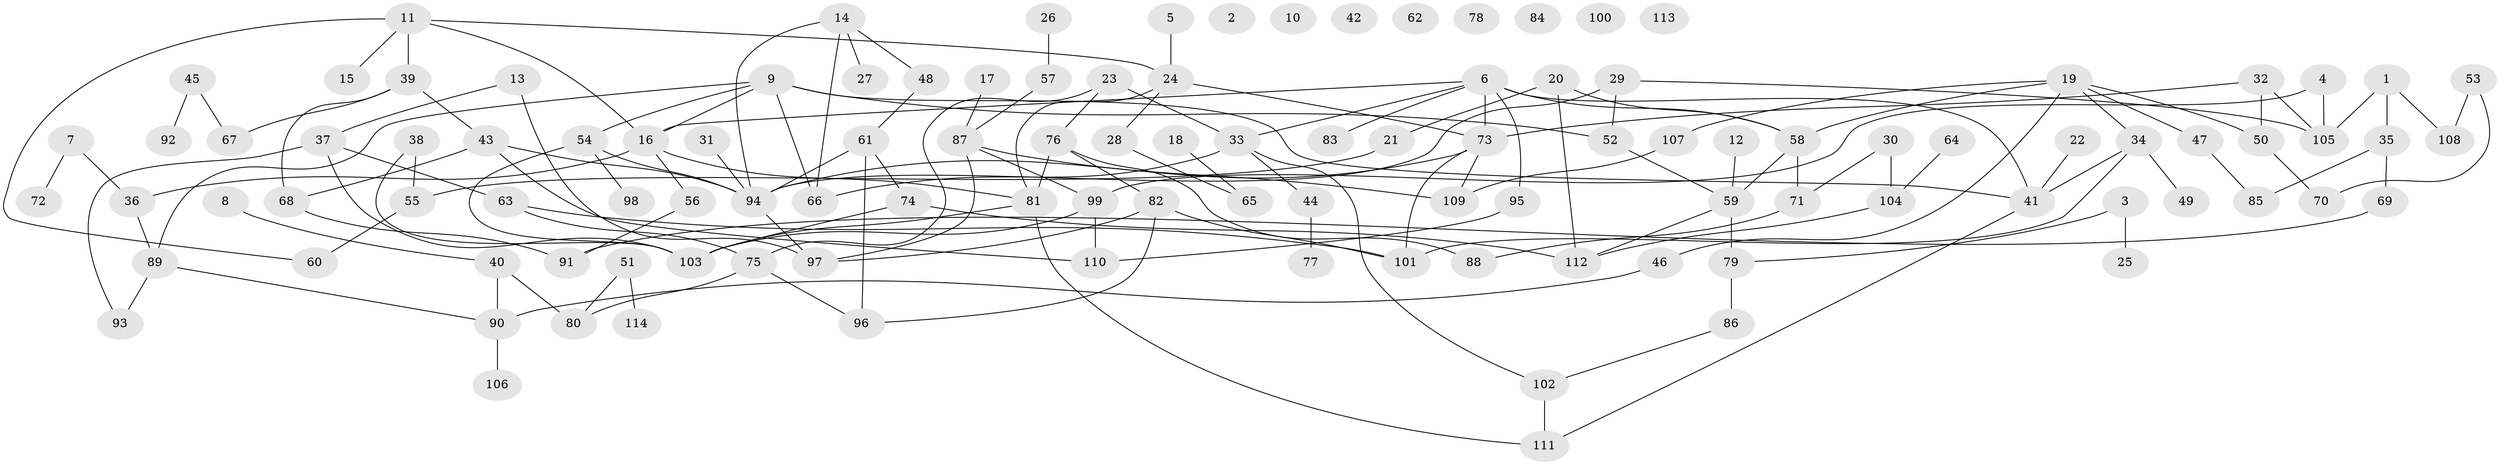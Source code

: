 // coarse degree distribution, {9: 0.1111111111111111, 5: 0.1111111111111111, 11: 0.037037037037037035, 7: 0.037037037037037035, 3: 0.2962962962962963, 4: 0.1111111111111111, 6: 0.07407407407407407, 1: 0.07407407407407407, 2: 0.07407407407407407, 8: 0.037037037037037035, 10: 0.037037037037037035}
// Generated by graph-tools (version 1.1) at 2025/48/03/04/25 22:48:22]
// undirected, 114 vertices, 153 edges
graph export_dot {
  node [color=gray90,style=filled];
  1;
  2;
  3;
  4;
  5;
  6;
  7;
  8;
  9;
  10;
  11;
  12;
  13;
  14;
  15;
  16;
  17;
  18;
  19;
  20;
  21;
  22;
  23;
  24;
  25;
  26;
  27;
  28;
  29;
  30;
  31;
  32;
  33;
  34;
  35;
  36;
  37;
  38;
  39;
  40;
  41;
  42;
  43;
  44;
  45;
  46;
  47;
  48;
  49;
  50;
  51;
  52;
  53;
  54;
  55;
  56;
  57;
  58;
  59;
  60;
  61;
  62;
  63;
  64;
  65;
  66;
  67;
  68;
  69;
  70;
  71;
  72;
  73;
  74;
  75;
  76;
  77;
  78;
  79;
  80;
  81;
  82;
  83;
  84;
  85;
  86;
  87;
  88;
  89;
  90;
  91;
  92;
  93;
  94;
  95;
  96;
  97;
  98;
  99;
  100;
  101;
  102;
  103;
  104;
  105;
  106;
  107;
  108;
  109;
  110;
  111;
  112;
  113;
  114;
  1 -- 35;
  1 -- 105;
  1 -- 108;
  3 -- 25;
  3 -- 79;
  4 -- 99;
  4 -- 105;
  5 -- 24;
  6 -- 16;
  6 -- 33;
  6 -- 41;
  6 -- 58;
  6 -- 73;
  6 -- 83;
  6 -- 95;
  7 -- 36;
  7 -- 72;
  8 -- 40;
  9 -- 16;
  9 -- 41;
  9 -- 52;
  9 -- 54;
  9 -- 66;
  9 -- 89;
  11 -- 15;
  11 -- 16;
  11 -- 24;
  11 -- 39;
  11 -- 60;
  12 -- 59;
  13 -- 37;
  13 -- 97;
  14 -- 27;
  14 -- 48;
  14 -- 66;
  14 -- 94;
  16 -- 36;
  16 -- 56;
  16 -- 81;
  17 -- 87;
  18 -- 65;
  19 -- 34;
  19 -- 46;
  19 -- 47;
  19 -- 50;
  19 -- 58;
  19 -- 107;
  20 -- 21;
  20 -- 58;
  20 -- 112;
  21 -- 55;
  22 -- 41;
  23 -- 33;
  23 -- 75;
  23 -- 76;
  24 -- 28;
  24 -- 73;
  24 -- 81;
  26 -- 57;
  28 -- 65;
  29 -- 52;
  29 -- 94;
  29 -- 105;
  30 -- 71;
  30 -- 104;
  31 -- 94;
  32 -- 50;
  32 -- 73;
  32 -- 105;
  33 -- 44;
  33 -- 66;
  33 -- 102;
  34 -- 41;
  34 -- 49;
  34 -- 101;
  35 -- 69;
  35 -- 85;
  36 -- 89;
  37 -- 63;
  37 -- 93;
  37 -- 103;
  38 -- 55;
  38 -- 103;
  39 -- 43;
  39 -- 67;
  39 -- 68;
  40 -- 80;
  40 -- 90;
  41 -- 111;
  43 -- 68;
  43 -- 94;
  43 -- 110;
  44 -- 77;
  45 -- 67;
  45 -- 92;
  46 -- 90;
  47 -- 85;
  48 -- 61;
  50 -- 70;
  51 -- 80;
  51 -- 114;
  52 -- 59;
  53 -- 70;
  53 -- 108;
  54 -- 94;
  54 -- 98;
  54 -- 103;
  55 -- 60;
  56 -- 91;
  57 -- 87;
  58 -- 59;
  58 -- 71;
  59 -- 79;
  59 -- 112;
  61 -- 74;
  61 -- 94;
  61 -- 96;
  63 -- 75;
  63 -- 101;
  64 -- 104;
  68 -- 91;
  69 -- 91;
  71 -- 88;
  73 -- 94;
  73 -- 101;
  73 -- 109;
  74 -- 103;
  74 -- 112;
  75 -- 80;
  75 -- 96;
  76 -- 81;
  76 -- 82;
  76 -- 88;
  79 -- 86;
  81 -- 103;
  81 -- 111;
  82 -- 96;
  82 -- 97;
  82 -- 101;
  86 -- 102;
  87 -- 97;
  87 -- 99;
  87 -- 109;
  89 -- 90;
  89 -- 93;
  90 -- 106;
  94 -- 97;
  95 -- 110;
  99 -- 103;
  99 -- 110;
  102 -- 111;
  104 -- 112;
  107 -- 109;
}
